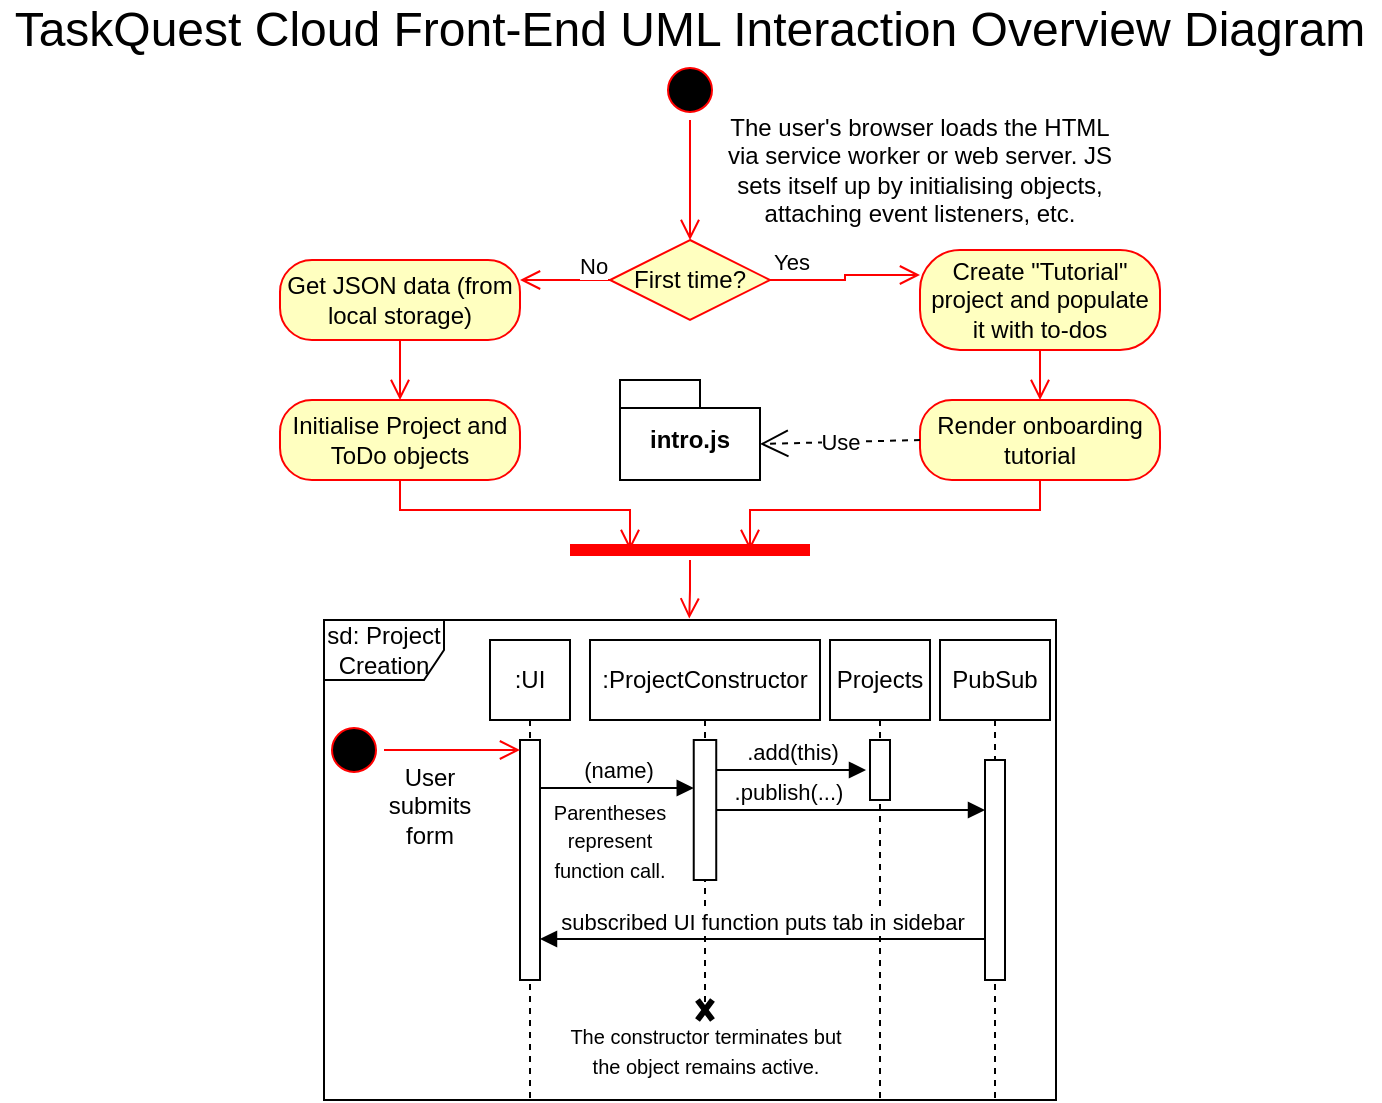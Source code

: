 <mxfile version="25.0.1">
  <diagram name="Page-1" id="2YBvvXClWsGukQMizWep">
    <mxGraphModel dx="1120" dy="547" grid="1" gridSize="10" guides="1" tooltips="1" connect="1" arrows="1" fold="1" page="1" pageScale="1" pageWidth="850" pageHeight="1100" math="0" shadow="0">
      <root>
        <mxCell id="0" />
        <mxCell id="1" parent="0" />
        <mxCell id="u3WzdAwqLOBnF8deBetn-1" value="&lt;font style=&quot;font-size: 24px;&quot;&gt;TaskQuest Cloud Front-End UML Interaction Overview Diagram&lt;/font&gt;" style="text;html=1;align=center;verticalAlign=middle;whiteSpace=wrap;rounded=0;" parent="1" vertex="1">
          <mxGeometry x="80" width="690" height="30" as="geometry" />
        </mxCell>
        <mxCell id="u3WzdAwqLOBnF8deBetn-4" value="" style="ellipse;html=1;shape=startState;fillColor=#000000;strokeColor=#ff0000;" parent="1" vertex="1">
          <mxGeometry x="410" y="30" width="30" height="30" as="geometry" />
        </mxCell>
        <mxCell id="u3WzdAwqLOBnF8deBetn-5" value="" style="edgeStyle=orthogonalEdgeStyle;html=1;verticalAlign=bottom;endArrow=open;endSize=8;strokeColor=#ff0000;rounded=0;" parent="1" source="u3WzdAwqLOBnF8deBetn-4" edge="1">
          <mxGeometry relative="1" as="geometry">
            <mxPoint x="425" y="120" as="targetPoint" />
          </mxGeometry>
        </mxCell>
        <mxCell id="u3WzdAwqLOBnF8deBetn-6" value="The user&#39;s browser loads the HTML via service worker or web server. JS sets itself up by initialising objects, attaching event listeners, etc." style="text;html=1;align=center;verticalAlign=middle;whiteSpace=wrap;rounded=0;" parent="1" vertex="1">
          <mxGeometry x="440" y="60" width="200" height="50" as="geometry" />
        </mxCell>
        <mxCell id="u3WzdAwqLOBnF8deBetn-13" value="Create &quot;Tutorial&quot; project and populate it with to-dos" style="rounded=1;whiteSpace=wrap;html=1;arcSize=40;fontColor=#000000;fillColor=#ffffc0;strokeColor=#ff0000;" parent="1" vertex="1">
          <mxGeometry x="540" y="125" width="120" height="50" as="geometry" />
        </mxCell>
        <mxCell id="u3WzdAwqLOBnF8deBetn-14" value="" style="edgeStyle=orthogonalEdgeStyle;html=1;verticalAlign=bottom;endArrow=open;endSize=8;strokeColor=#ff0000;rounded=0;entryX=0.5;entryY=0;entryDx=0;entryDy=0;" parent="1" source="u3WzdAwqLOBnF8deBetn-13" target="u3WzdAwqLOBnF8deBetn-17" edge="1">
          <mxGeometry relative="1" as="geometry">
            <mxPoint x="700" y="250" as="targetPoint" />
          </mxGeometry>
        </mxCell>
        <mxCell id="u3WzdAwqLOBnF8deBetn-17" value="Render onboarding tutorial" style="rounded=1;whiteSpace=wrap;html=1;arcSize=40;fontColor=#000000;fillColor=#ffffc0;strokeColor=#ff0000;" parent="1" vertex="1">
          <mxGeometry x="540" y="200" width="120" height="40" as="geometry" />
        </mxCell>
        <mxCell id="u3WzdAwqLOBnF8deBetn-18" value="" style="edgeStyle=orthogonalEdgeStyle;html=1;verticalAlign=bottom;endArrow=open;endSize=8;strokeColor=#ff0000;rounded=0;exitX=0.5;exitY=1;exitDx=0;exitDy=0;entryX=0.75;entryY=0.5;entryDx=0;entryDy=0;entryPerimeter=0;" parent="1" source="u3WzdAwqLOBnF8deBetn-17" target="u3WzdAwqLOBnF8deBetn-38" edge="1">
          <mxGeometry relative="1" as="geometry">
            <mxPoint x="440" y="280" as="targetPoint" />
          </mxGeometry>
        </mxCell>
        <mxCell id="u3WzdAwqLOBnF8deBetn-19" value="intro.js" style="shape=folder;fontStyle=1;spacingTop=10;tabWidth=40;tabHeight=14;tabPosition=left;html=1;whiteSpace=wrap;" parent="1" vertex="1">
          <mxGeometry x="390" y="190" width="70" height="50" as="geometry" />
        </mxCell>
        <mxCell id="u3WzdAwqLOBnF8deBetn-20" value="Use" style="endArrow=open;endSize=12;dashed=1;html=1;rounded=0;entryX=0;entryY=0;entryDx=70;entryDy=32;entryPerimeter=0;exitX=0;exitY=0.5;exitDx=0;exitDy=0;" parent="1" source="u3WzdAwqLOBnF8deBetn-17" target="u3WzdAwqLOBnF8deBetn-19" edge="1">
          <mxGeometry width="160" relative="1" as="geometry">
            <mxPoint x="430" y="270" as="sourcePoint" />
            <mxPoint x="590" y="270" as="targetPoint" />
          </mxGeometry>
        </mxCell>
        <mxCell id="u3WzdAwqLOBnF8deBetn-25" value="Get JSON data (from local storage)" style="rounded=1;whiteSpace=wrap;html=1;arcSize=40;fontColor=#000000;fillColor=#ffffc0;strokeColor=#ff0000;" parent="1" vertex="1">
          <mxGeometry x="220" y="130" width="120" height="40" as="geometry" />
        </mxCell>
        <mxCell id="u3WzdAwqLOBnF8deBetn-26" value="" style="edgeStyle=orthogonalEdgeStyle;html=1;verticalAlign=bottom;endArrow=open;endSize=8;strokeColor=#ff0000;rounded=0;entryX=0.5;entryY=0;entryDx=0;entryDy=0;" parent="1" source="u3WzdAwqLOBnF8deBetn-25" target="u3WzdAwqLOBnF8deBetn-29" edge="1">
          <mxGeometry relative="1" as="geometry">
            <mxPoint x="150" y="235" as="targetPoint" />
          </mxGeometry>
        </mxCell>
        <mxCell id="u3WzdAwqLOBnF8deBetn-29" value="Initialise Project and ToDo objects" style="rounded=1;whiteSpace=wrap;html=1;arcSize=40;fontColor=#000000;fillColor=#ffffc0;strokeColor=#ff0000;" parent="1" vertex="1">
          <mxGeometry x="220" y="200" width="120" height="40" as="geometry" />
        </mxCell>
        <mxCell id="u3WzdAwqLOBnF8deBetn-30" value="" style="edgeStyle=orthogonalEdgeStyle;html=1;verticalAlign=bottom;endArrow=open;endSize=8;strokeColor=#ff0000;rounded=0;exitX=0.5;exitY=1;exitDx=0;exitDy=0;entryX=0.25;entryY=0.5;entryDx=0;entryDy=0;entryPerimeter=0;" parent="1" source="u3WzdAwqLOBnF8deBetn-29" target="u3WzdAwqLOBnF8deBetn-38" edge="1">
          <mxGeometry relative="1" as="geometry">
            <mxPoint x="400" y="280" as="targetPoint" />
          </mxGeometry>
        </mxCell>
        <mxCell id="u3WzdAwqLOBnF8deBetn-34" value="First time?" style="rhombus;whiteSpace=wrap;html=1;fontColor=#000000;fillColor=#ffffc0;strokeColor=#ff0000;" parent="1" vertex="1">
          <mxGeometry x="385" y="120" width="80" height="40" as="geometry" />
        </mxCell>
        <mxCell id="u3WzdAwqLOBnF8deBetn-35" value="Yes" style="edgeStyle=orthogonalEdgeStyle;html=1;align=left;verticalAlign=bottom;endArrow=open;endSize=8;strokeColor=#ff0000;rounded=0;exitX=1;exitY=0.5;exitDx=0;exitDy=0;entryX=0;entryY=0.25;entryDx=0;entryDy=0;" parent="1" source="u3WzdAwqLOBnF8deBetn-34" target="u3WzdAwqLOBnF8deBetn-13" edge="1">
          <mxGeometry x="-1" relative="1" as="geometry">
            <mxPoint x="465" y="340" as="targetPoint" />
          </mxGeometry>
        </mxCell>
        <mxCell id="u3WzdAwqLOBnF8deBetn-36" value="No" style="edgeStyle=orthogonalEdgeStyle;html=1;align=left;verticalAlign=top;endArrow=open;endSize=8;strokeColor=#ff0000;rounded=0;entryX=1;entryY=0.25;entryDx=0;entryDy=0;" parent="1" source="u3WzdAwqLOBnF8deBetn-34" target="u3WzdAwqLOBnF8deBetn-25" edge="1">
          <mxGeometry x="-0.231" y="-20" relative="1" as="geometry">
            <mxPoint x="325" y="420" as="targetPoint" />
            <mxPoint as="offset" />
          </mxGeometry>
        </mxCell>
        <mxCell id="u3WzdAwqLOBnF8deBetn-38" value="" style="shape=line;html=1;strokeWidth=6;strokeColor=#ff0000;" parent="1" vertex="1">
          <mxGeometry x="365" y="270" width="120" height="10" as="geometry" />
        </mxCell>
        <mxCell id="u3WzdAwqLOBnF8deBetn-39" value="" style="edgeStyle=orthogonalEdgeStyle;html=1;verticalAlign=bottom;endArrow=open;endSize=8;strokeColor=#ff0000;rounded=0;entryX=0.499;entryY=-0.003;entryDx=0;entryDy=0;entryPerimeter=0;" parent="1" source="u3WzdAwqLOBnF8deBetn-38" target="u3WzdAwqLOBnF8deBetn-41" edge="1">
          <mxGeometry relative="1" as="geometry">
            <mxPoint x="425" y="400" as="targetPoint" />
          </mxGeometry>
        </mxCell>
        <mxCell id="u3WzdAwqLOBnF8deBetn-41" value="sd: Project Creation" style="shape=umlFrame;whiteSpace=wrap;html=1;pointerEvents=0;" parent="1" vertex="1">
          <mxGeometry x="242" y="310" width="366" height="240" as="geometry" />
        </mxCell>
        <mxCell id="jNevdlU0T2KtlOtVJkwK-1" value=":UI" style="shape=umlLifeline;perimeter=lifelinePerimeter;whiteSpace=wrap;html=1;container=1;dropTarget=0;collapsible=0;recursiveResize=0;outlineConnect=0;portConstraint=eastwest;newEdgeStyle={&quot;curved&quot;:0,&quot;rounded&quot;:0};" vertex="1" parent="1">
          <mxGeometry x="325" y="320" width="40" height="230" as="geometry" />
        </mxCell>
        <mxCell id="jNevdlU0T2KtlOtVJkwK-2" value="" style="html=1;points=[[0,0,0,0,5],[0,1,0,0,-5],[1,0,0,0,5],[1,1,0,0,-5]];perimeter=orthogonalPerimeter;outlineConnect=0;targetShapes=umlLifeline;portConstraint=eastwest;newEdgeStyle={&quot;curved&quot;:0,&quot;rounded&quot;:0};" vertex="1" parent="jNevdlU0T2KtlOtVJkwK-1">
          <mxGeometry x="15" y="50" width="10" height="120" as="geometry" />
        </mxCell>
        <mxCell id="jNevdlU0T2KtlOtVJkwK-7" value="(name)" style="html=1;verticalAlign=bottom;endArrow=block;curved=0;rounded=0;" edge="1" parent="1">
          <mxGeometry width="80" relative="1" as="geometry">
            <mxPoint x="350" y="394" as="sourcePoint" />
            <mxPoint x="426.88" y="394" as="targetPoint" />
          </mxGeometry>
        </mxCell>
        <mxCell id="jNevdlU0T2KtlOtVJkwK-8" value=":ProjectConstructor" style="shape=umlLifeline;perimeter=lifelinePerimeter;whiteSpace=wrap;html=1;container=1;dropTarget=0;collapsible=0;recursiveResize=0;outlineConnect=0;portConstraint=eastwest;newEdgeStyle={&quot;curved&quot;:0,&quot;rounded&quot;:0};" vertex="1" parent="1">
          <mxGeometry x="375" y="320" width="115" height="190" as="geometry" />
        </mxCell>
        <mxCell id="jNevdlU0T2KtlOtVJkwK-15" value="" style="html=1;points=[[0,0,0,0,5],[0,1,0,0,-5],[1,0,0,0,5],[1,1,0,0,-5]];perimeter=orthogonalPerimeter;outlineConnect=0;targetShapes=umlLifeline;portConstraint=eastwest;newEdgeStyle={&quot;curved&quot;:0,&quot;rounded&quot;:0};" vertex="1" parent="jNevdlU0T2KtlOtVJkwK-8">
          <mxGeometry x="51.87" y="50" width="11.25" height="70" as="geometry" />
        </mxCell>
        <mxCell id="jNevdlU0T2KtlOtVJkwK-29" value="" style="shape=umlDestroy;whiteSpace=wrap;html=1;strokeWidth=3;targetShapes=umlLifeline;" vertex="1" parent="jNevdlU0T2KtlOtVJkwK-8">
          <mxGeometry x="53.75" y="180" width="7.5" height="10" as="geometry" />
        </mxCell>
        <mxCell id="jNevdlU0T2KtlOtVJkwK-16" value="" style="ellipse;html=1;shape=startState;fillColor=#000000;strokeColor=#ff0000;" vertex="1" parent="1">
          <mxGeometry x="242" y="360" width="30" height="30" as="geometry" />
        </mxCell>
        <mxCell id="jNevdlU0T2KtlOtVJkwK-17" value="" style="edgeStyle=orthogonalEdgeStyle;html=1;verticalAlign=bottom;endArrow=open;endSize=8;strokeColor=#ff0000;rounded=0;entryX=0;entryY=0;entryDx=0;entryDy=5;entryPerimeter=0;" edge="1" source="jNevdlU0T2KtlOtVJkwK-16" parent="1" target="jNevdlU0T2KtlOtVJkwK-2">
          <mxGeometry relative="1" as="geometry">
            <mxPoint x="345" y="385" as="targetPoint" />
          </mxGeometry>
        </mxCell>
        <mxCell id="jNevdlU0T2KtlOtVJkwK-18" value="User submits form" style="text;html=1;align=center;verticalAlign=middle;whiteSpace=wrap;rounded=0;" vertex="1" parent="1">
          <mxGeometry x="265" y="380" width="60" height="45" as="geometry" />
        </mxCell>
        <mxCell id="jNevdlU0T2KtlOtVJkwK-19" value="Projects" style="shape=umlLifeline;perimeter=lifelinePerimeter;whiteSpace=wrap;html=1;container=1;dropTarget=0;collapsible=0;recursiveResize=0;outlineConnect=0;portConstraint=eastwest;newEdgeStyle={&quot;curved&quot;:0,&quot;rounded&quot;:0};" vertex="1" parent="1">
          <mxGeometry x="495" y="320" width="50" height="230" as="geometry" />
        </mxCell>
        <mxCell id="jNevdlU0T2KtlOtVJkwK-20" value="" style="html=1;points=[[0,0,0,0,5],[0,1,0,0,-5],[1,0,0,0,5],[1,1,0,0,-5]];perimeter=orthogonalPerimeter;outlineConnect=0;targetShapes=umlLifeline;portConstraint=eastwest;newEdgeStyle={&quot;curved&quot;:0,&quot;rounded&quot;:0};" vertex="1" parent="jNevdlU0T2KtlOtVJkwK-19">
          <mxGeometry x="20" y="50" width="10" height="30" as="geometry" />
        </mxCell>
        <mxCell id="jNevdlU0T2KtlOtVJkwK-21" value=".add(this)" style="html=1;verticalAlign=bottom;endArrow=block;curved=0;rounded=0;entryX=-0.2;entryY=0.5;entryDx=0;entryDy=0;entryPerimeter=0;" edge="1" parent="1" source="jNevdlU0T2KtlOtVJkwK-15" target="jNevdlU0T2KtlOtVJkwK-20">
          <mxGeometry width="80" relative="1" as="geometry">
            <mxPoint x="565" y="420" as="sourcePoint" />
            <mxPoint x="645" y="420" as="targetPoint" />
          </mxGeometry>
        </mxCell>
        <mxCell id="jNevdlU0T2KtlOtVJkwK-23" value="PubSub" style="shape=umlLifeline;perimeter=lifelinePerimeter;whiteSpace=wrap;html=1;container=1;dropTarget=0;collapsible=0;recursiveResize=0;outlineConnect=0;portConstraint=eastwest;newEdgeStyle={&quot;curved&quot;:0,&quot;rounded&quot;:0};" vertex="1" parent="1">
          <mxGeometry x="550" y="320" width="55" height="230" as="geometry" />
        </mxCell>
        <mxCell id="jNevdlU0T2KtlOtVJkwK-24" value="" style="html=1;points=[[0,0,0,0,5],[0,1,0,0,-5],[1,0,0,0,5],[1,1,0,0,-5]];perimeter=orthogonalPerimeter;outlineConnect=0;targetShapes=umlLifeline;portConstraint=eastwest;newEdgeStyle={&quot;curved&quot;:0,&quot;rounded&quot;:0};" vertex="1" parent="jNevdlU0T2KtlOtVJkwK-23">
          <mxGeometry x="22.5" y="60" width="10" height="110" as="geometry" />
        </mxCell>
        <mxCell id="jNevdlU0T2KtlOtVJkwK-25" value=".publish(...)" style="html=1;verticalAlign=bottom;endArrow=block;curved=0;rounded=0;" edge="1" parent="1" source="jNevdlU0T2KtlOtVJkwK-15" target="jNevdlU0T2KtlOtVJkwK-24">
          <mxGeometry x="-0.461" width="80" relative="1" as="geometry">
            <mxPoint x="565" y="420" as="sourcePoint" />
            <mxPoint x="575" y="420" as="targetPoint" />
            <mxPoint as="offset" />
          </mxGeometry>
        </mxCell>
        <mxCell id="jNevdlU0T2KtlOtVJkwK-26" value="&lt;font style=&quot;font-size: 10px;&quot;&gt;Parentheses represent function call.&lt;/font&gt;" style="text;html=1;align=center;verticalAlign=middle;whiteSpace=wrap;rounded=0;" vertex="1" parent="1">
          <mxGeometry x="355" y="400" width="60" height="40" as="geometry" />
        </mxCell>
        <mxCell id="jNevdlU0T2KtlOtVJkwK-27" value="subscribed UI function puts tab in sidebar" style="html=1;verticalAlign=bottom;endArrow=block;curved=0;rounded=0;" edge="1" parent="1" source="jNevdlU0T2KtlOtVJkwK-24">
          <mxGeometry width="80" relative="1" as="geometry">
            <mxPoint x="565" y="469.5" as="sourcePoint" />
            <mxPoint x="350" y="469.5" as="targetPoint" />
          </mxGeometry>
        </mxCell>
        <mxCell id="jNevdlU0T2KtlOtVJkwK-30" value="&lt;font style=&quot;font-size: 10px;&quot;&gt;The constructor terminates but the object remains active.&lt;/font&gt;" style="text;html=1;align=center;verticalAlign=middle;whiteSpace=wrap;rounded=0;" vertex="1" parent="1">
          <mxGeometry x="362.5" y="510" width="140" height="30" as="geometry" />
        </mxCell>
      </root>
    </mxGraphModel>
  </diagram>
</mxfile>
